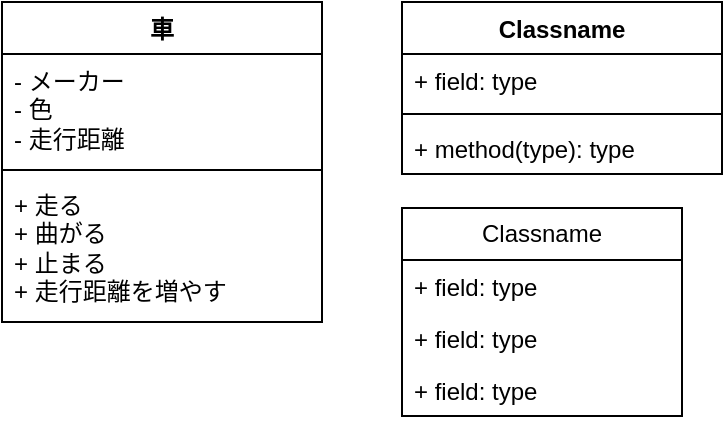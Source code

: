 <mxfile version="24.7.17">
  <diagram name="ページ1" id="e652h4GxOBBQP0_6PqlW">
    <mxGraphModel dx="700" dy="328" grid="1" gridSize="10" guides="1" tooltips="1" connect="1" arrows="1" fold="1" page="1" pageScale="1" pageWidth="827" pageHeight="1169" math="0" shadow="0">
      <root>
        <mxCell id="0" />
        <mxCell id="1" parent="0" />
        <mxCell id="Bf4r43jv6b5V9xy07wE6-1" value="Classname" style="swimlane;fontStyle=0;childLayout=stackLayout;horizontal=1;startSize=26;fillColor=none;horizontalStack=0;resizeParent=1;resizeParentMax=0;resizeLast=0;collapsible=1;marginBottom=0;whiteSpace=wrap;html=1;" vertex="1" parent="1">
          <mxGeometry x="310" y="210" width="140" height="104" as="geometry" />
        </mxCell>
        <mxCell id="Bf4r43jv6b5V9xy07wE6-2" value="+ field: type" style="text;strokeColor=none;fillColor=none;align=left;verticalAlign=top;spacingLeft=4;spacingRight=4;overflow=hidden;rotatable=0;points=[[0,0.5],[1,0.5]];portConstraint=eastwest;whiteSpace=wrap;html=1;" vertex="1" parent="Bf4r43jv6b5V9xy07wE6-1">
          <mxGeometry y="26" width="140" height="26" as="geometry" />
        </mxCell>
        <mxCell id="Bf4r43jv6b5V9xy07wE6-3" value="+ field: type" style="text;strokeColor=none;fillColor=none;align=left;verticalAlign=top;spacingLeft=4;spacingRight=4;overflow=hidden;rotatable=0;points=[[0,0.5],[1,0.5]];portConstraint=eastwest;whiteSpace=wrap;html=1;" vertex="1" parent="Bf4r43jv6b5V9xy07wE6-1">
          <mxGeometry y="52" width="140" height="26" as="geometry" />
        </mxCell>
        <mxCell id="Bf4r43jv6b5V9xy07wE6-4" value="+ field: type" style="text;strokeColor=none;fillColor=none;align=left;verticalAlign=top;spacingLeft=4;spacingRight=4;overflow=hidden;rotatable=0;points=[[0,0.5],[1,0.5]];portConstraint=eastwest;whiteSpace=wrap;html=1;" vertex="1" parent="Bf4r43jv6b5V9xy07wE6-1">
          <mxGeometry y="78" width="140" height="26" as="geometry" />
        </mxCell>
        <mxCell id="Bf4r43jv6b5V9xy07wE6-5" value="車" style="swimlane;fontStyle=1;align=center;verticalAlign=top;childLayout=stackLayout;horizontal=1;startSize=26;horizontalStack=0;resizeParent=1;resizeParentMax=0;resizeLast=0;collapsible=1;marginBottom=0;whiteSpace=wrap;html=1;" vertex="1" parent="1">
          <mxGeometry x="110" y="107" width="160" height="160" as="geometry" />
        </mxCell>
        <mxCell id="Bf4r43jv6b5V9xy07wE6-6" value="- メーカー&lt;div&gt;- 色&lt;/div&gt;&lt;div&gt;- 走行距離&lt;/div&gt;&lt;div&gt;&lt;br&gt;&lt;/div&gt;" style="text;strokeColor=none;fillColor=none;align=left;verticalAlign=top;spacingLeft=4;spacingRight=4;overflow=hidden;rotatable=0;points=[[0,0.5],[1,0.5]];portConstraint=eastwest;whiteSpace=wrap;html=1;" vertex="1" parent="Bf4r43jv6b5V9xy07wE6-5">
          <mxGeometry y="26" width="160" height="54" as="geometry" />
        </mxCell>
        <mxCell id="Bf4r43jv6b5V9xy07wE6-7" value="" style="line;strokeWidth=1;fillColor=none;align=left;verticalAlign=middle;spacingTop=-1;spacingLeft=3;spacingRight=3;rotatable=0;labelPosition=right;points=[];portConstraint=eastwest;strokeColor=inherit;" vertex="1" parent="Bf4r43jv6b5V9xy07wE6-5">
          <mxGeometry y="80" width="160" height="8" as="geometry" />
        </mxCell>
        <mxCell id="Bf4r43jv6b5V9xy07wE6-8" value="+ 走る&lt;div&gt;+ 曲がる&lt;/div&gt;&lt;div&gt;+ 止まる&lt;/div&gt;&lt;div&gt;+ 走行距離を増やす&lt;/div&gt;" style="text;strokeColor=none;fillColor=none;align=left;verticalAlign=top;spacingLeft=4;spacingRight=4;overflow=hidden;rotatable=0;points=[[0,0.5],[1,0.5]];portConstraint=eastwest;whiteSpace=wrap;html=1;" vertex="1" parent="Bf4r43jv6b5V9xy07wE6-5">
          <mxGeometry y="88" width="160" height="72" as="geometry" />
        </mxCell>
        <mxCell id="Bf4r43jv6b5V9xy07wE6-9" value="Classname" style="swimlane;fontStyle=1;align=center;verticalAlign=top;childLayout=stackLayout;horizontal=1;startSize=26;horizontalStack=0;resizeParent=1;resizeParentMax=0;resizeLast=0;collapsible=1;marginBottom=0;whiteSpace=wrap;html=1;" vertex="1" parent="1">
          <mxGeometry x="310" y="107" width="160" height="86" as="geometry" />
        </mxCell>
        <mxCell id="Bf4r43jv6b5V9xy07wE6-10" value="+ field: type" style="text;strokeColor=none;fillColor=none;align=left;verticalAlign=top;spacingLeft=4;spacingRight=4;overflow=hidden;rotatable=0;points=[[0,0.5],[1,0.5]];portConstraint=eastwest;whiteSpace=wrap;html=1;" vertex="1" parent="Bf4r43jv6b5V9xy07wE6-9">
          <mxGeometry y="26" width="160" height="26" as="geometry" />
        </mxCell>
        <mxCell id="Bf4r43jv6b5V9xy07wE6-11" value="" style="line;strokeWidth=1;fillColor=none;align=left;verticalAlign=middle;spacingTop=-1;spacingLeft=3;spacingRight=3;rotatable=0;labelPosition=right;points=[];portConstraint=eastwest;strokeColor=inherit;" vertex="1" parent="Bf4r43jv6b5V9xy07wE6-9">
          <mxGeometry y="52" width="160" height="8" as="geometry" />
        </mxCell>
        <mxCell id="Bf4r43jv6b5V9xy07wE6-12" value="+ method(type): type" style="text;strokeColor=none;fillColor=none;align=left;verticalAlign=top;spacingLeft=4;spacingRight=4;overflow=hidden;rotatable=0;points=[[0,0.5],[1,0.5]];portConstraint=eastwest;whiteSpace=wrap;html=1;" vertex="1" parent="Bf4r43jv6b5V9xy07wE6-9">
          <mxGeometry y="60" width="160" height="26" as="geometry" />
        </mxCell>
      </root>
    </mxGraphModel>
  </diagram>
</mxfile>
